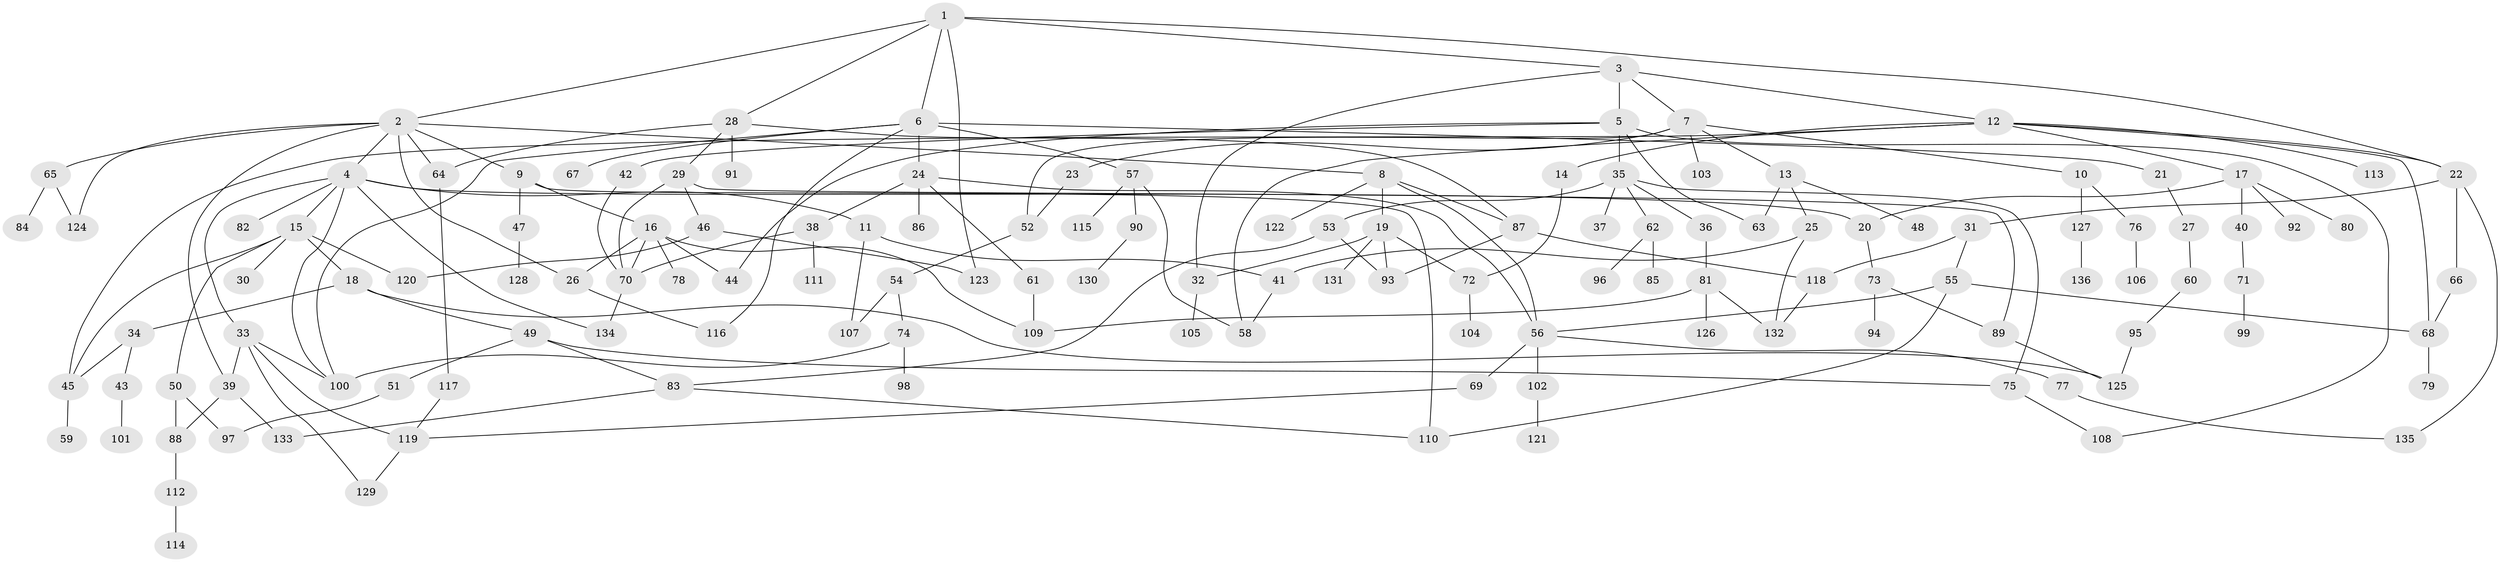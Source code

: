 // Generated by graph-tools (version 1.1) at 2025/34/03/09/25 02:34:27]
// undirected, 136 vertices, 189 edges
graph export_dot {
graph [start="1"]
  node [color=gray90,style=filled];
  1;
  2;
  3;
  4;
  5;
  6;
  7;
  8;
  9;
  10;
  11;
  12;
  13;
  14;
  15;
  16;
  17;
  18;
  19;
  20;
  21;
  22;
  23;
  24;
  25;
  26;
  27;
  28;
  29;
  30;
  31;
  32;
  33;
  34;
  35;
  36;
  37;
  38;
  39;
  40;
  41;
  42;
  43;
  44;
  45;
  46;
  47;
  48;
  49;
  50;
  51;
  52;
  53;
  54;
  55;
  56;
  57;
  58;
  59;
  60;
  61;
  62;
  63;
  64;
  65;
  66;
  67;
  68;
  69;
  70;
  71;
  72;
  73;
  74;
  75;
  76;
  77;
  78;
  79;
  80;
  81;
  82;
  83;
  84;
  85;
  86;
  87;
  88;
  89;
  90;
  91;
  92;
  93;
  94;
  95;
  96;
  97;
  98;
  99;
  100;
  101;
  102;
  103;
  104;
  105;
  106;
  107;
  108;
  109;
  110;
  111;
  112;
  113;
  114;
  115;
  116;
  117;
  118;
  119;
  120;
  121;
  122;
  123;
  124;
  125;
  126;
  127;
  128;
  129;
  130;
  131;
  132;
  133;
  134;
  135;
  136;
  1 -- 2;
  1 -- 3;
  1 -- 6;
  1 -- 28;
  1 -- 123;
  1 -- 22;
  2 -- 4;
  2 -- 8;
  2 -- 9;
  2 -- 64;
  2 -- 65;
  2 -- 26;
  2 -- 39;
  2 -- 124;
  3 -- 5;
  3 -- 7;
  3 -- 12;
  3 -- 32;
  4 -- 11;
  4 -- 15;
  4 -- 33;
  4 -- 82;
  4 -- 100;
  4 -- 134;
  4 -- 20;
  5 -- 35;
  5 -- 42;
  5 -- 63;
  5 -- 44;
  5 -- 108;
  6 -- 21;
  6 -- 24;
  6 -- 57;
  6 -- 67;
  6 -- 116;
  6 -- 100;
  7 -- 10;
  7 -- 13;
  7 -- 23;
  7 -- 103;
  7 -- 52;
  8 -- 19;
  8 -- 122;
  8 -- 87;
  8 -- 56;
  9 -- 16;
  9 -- 47;
  9 -- 110;
  10 -- 76;
  10 -- 127;
  11 -- 41;
  11 -- 107;
  12 -- 14;
  12 -- 17;
  12 -- 22;
  12 -- 113;
  12 -- 45;
  12 -- 68;
  12 -- 58;
  13 -- 25;
  13 -- 48;
  13 -- 63;
  14 -- 72;
  15 -- 18;
  15 -- 30;
  15 -- 45;
  15 -- 50;
  15 -- 120;
  16 -- 26;
  16 -- 44;
  16 -- 70;
  16 -- 78;
  16 -- 109;
  17 -- 20;
  17 -- 40;
  17 -- 80;
  17 -- 92;
  18 -- 34;
  18 -- 49;
  18 -- 125;
  19 -- 32;
  19 -- 72;
  19 -- 93;
  19 -- 131;
  20 -- 73;
  21 -- 27;
  22 -- 31;
  22 -- 66;
  22 -- 135;
  23 -- 52;
  24 -- 38;
  24 -- 56;
  24 -- 61;
  24 -- 86;
  25 -- 132;
  25 -- 41;
  26 -- 116;
  27 -- 60;
  28 -- 29;
  28 -- 87;
  28 -- 91;
  28 -- 64;
  29 -- 46;
  29 -- 89;
  29 -- 70;
  31 -- 55;
  31 -- 118;
  32 -- 105;
  33 -- 39;
  33 -- 129;
  33 -- 100;
  33 -- 119;
  34 -- 43;
  34 -- 45;
  35 -- 36;
  35 -- 37;
  35 -- 53;
  35 -- 62;
  35 -- 75;
  36 -- 81;
  38 -- 111;
  38 -- 70;
  39 -- 133;
  39 -- 88;
  40 -- 71;
  41 -- 58;
  42 -- 70;
  43 -- 101;
  45 -- 59;
  46 -- 120;
  46 -- 123;
  47 -- 128;
  49 -- 51;
  49 -- 83;
  49 -- 75;
  50 -- 88;
  50 -- 97;
  51 -- 97;
  52 -- 54;
  53 -- 83;
  53 -- 93;
  54 -- 74;
  54 -- 107;
  55 -- 110;
  55 -- 68;
  55 -- 56;
  56 -- 69;
  56 -- 77;
  56 -- 102;
  57 -- 58;
  57 -- 90;
  57 -- 115;
  60 -- 95;
  61 -- 109;
  62 -- 85;
  62 -- 96;
  64 -- 117;
  65 -- 84;
  65 -- 124;
  66 -- 68;
  68 -- 79;
  69 -- 119;
  70 -- 134;
  71 -- 99;
  72 -- 104;
  73 -- 89;
  73 -- 94;
  74 -- 98;
  74 -- 100;
  75 -- 108;
  76 -- 106;
  77 -- 135;
  81 -- 126;
  81 -- 109;
  81 -- 132;
  83 -- 133;
  83 -- 110;
  87 -- 93;
  87 -- 118;
  88 -- 112;
  89 -- 125;
  90 -- 130;
  95 -- 125;
  102 -- 121;
  112 -- 114;
  117 -- 119;
  118 -- 132;
  119 -- 129;
  127 -- 136;
}
